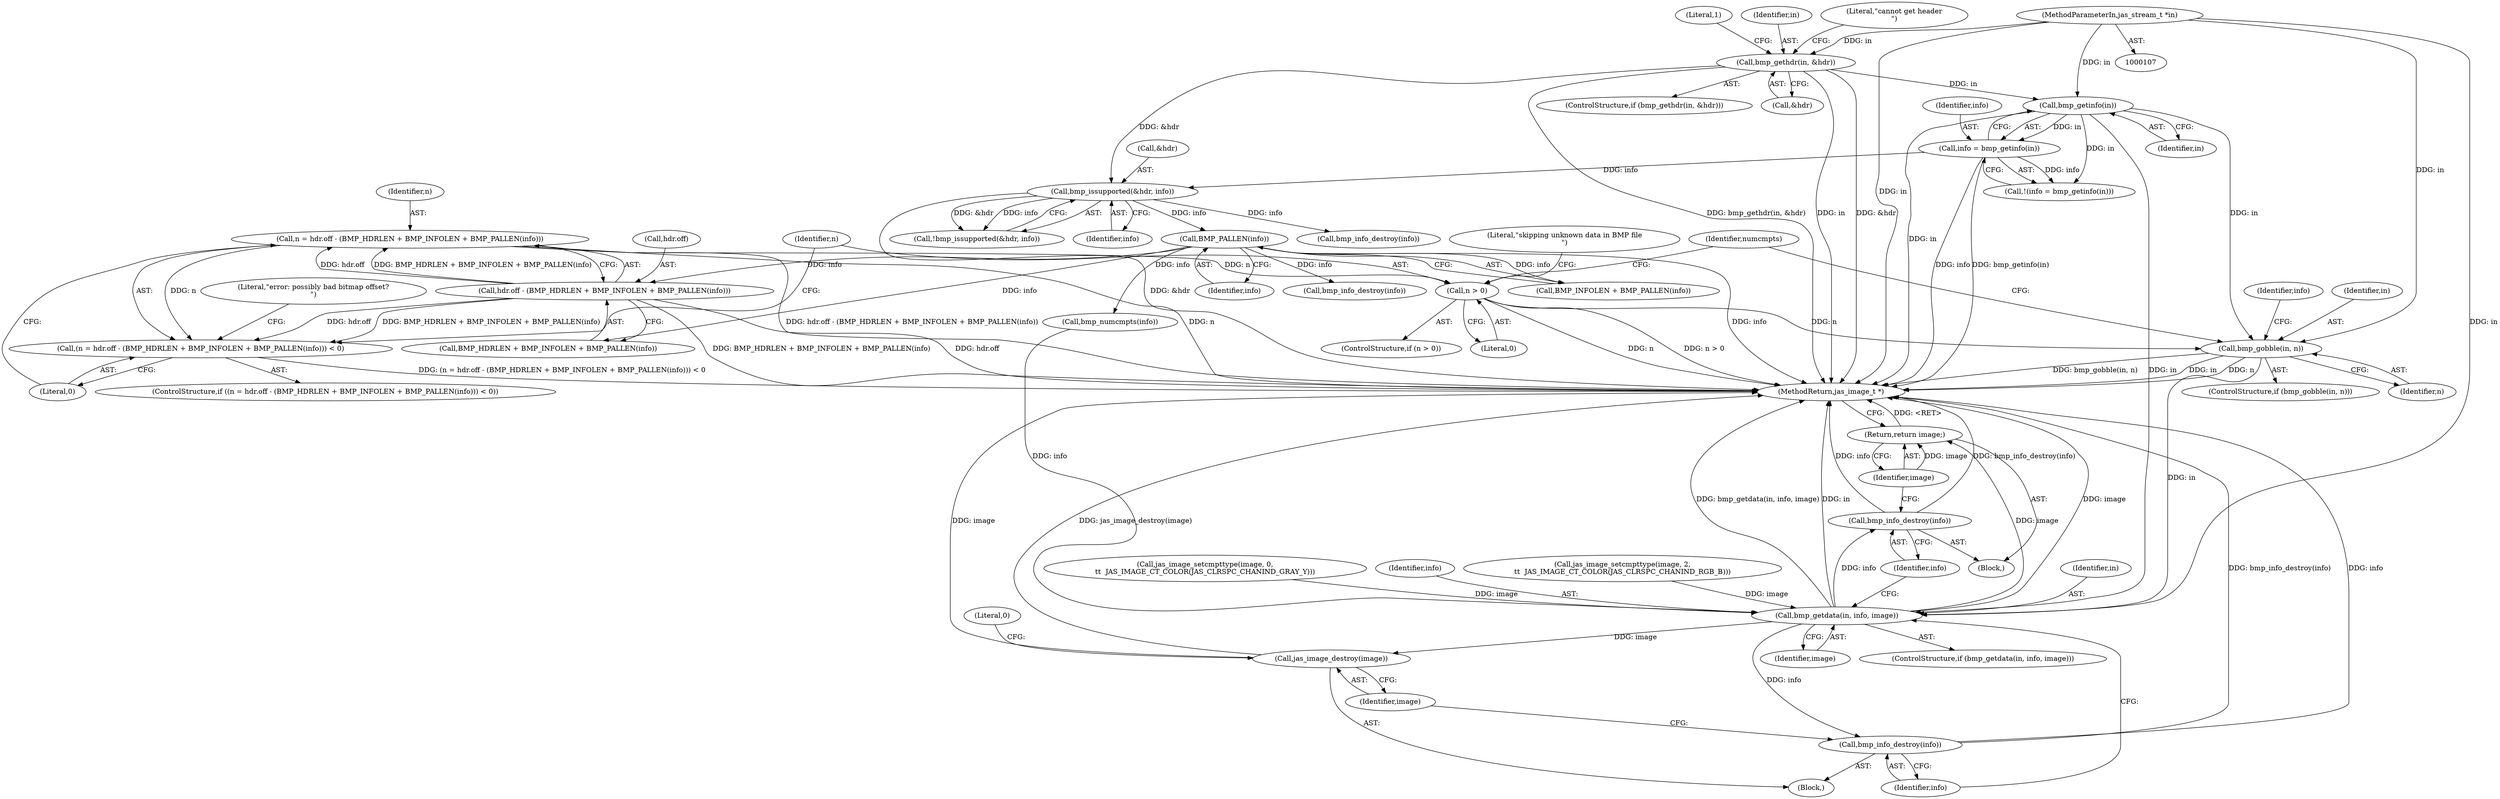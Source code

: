 digraph "1_jasper_5d66894d2313e3f3469f19066e149e08ff076698_0@integer" {
"1000232" [label="(Call,n = hdr.off - (BMP_HDRLEN + BMP_INFOLEN + BMP_PALLEN(info)))"];
"1000234" [label="(Call,hdr.off - (BMP_HDRLEN + BMP_INFOLEN + BMP_PALLEN(info)))"];
"1000242" [label="(Call,BMP_PALLEN(info))"];
"1000219" [label="(Call,bmp_issupported(&hdr, info))"];
"1000127" [label="(Call,bmp_gethdr(in, &hdr))"];
"1000108" [label="(MethodParameterIn,jas_stream_t *in)"];
"1000161" [label="(Call,info = bmp_getinfo(in))"];
"1000163" [label="(Call,bmp_getinfo(in))"];
"1000231" [label="(Call,(n = hdr.off - (BMP_HDRLEN + BMP_INFOLEN + BMP_PALLEN(info))) < 0)"];
"1000251" [label="(Call,n > 0)"];
"1000258" [label="(Call,bmp_gobble(in, n))"];
"1000378" [label="(Call,bmp_getdata(in, info, image))"];
"1000383" [label="(Call,bmp_info_destroy(info))"];
"1000385" [label="(Call,jas_image_destroy(image))"];
"1000389" [label="(Call,bmp_info_destroy(info))"];
"1000391" [label="(Return,return image;)"];
"1000268" [label="(Call,bmp_numcmpts(info))"];
"1000379" [label="(Identifier,in)"];
"1000256" [label="(Literal,\"skipping unknown data in BMP file\n\")"];
"1000219" [label="(Call,bmp_issupported(&hdr, info))"];
"1000389" [label="(Call,bmp_info_destroy(info))"];
"1000242" [label="(Call,BMP_PALLEN(info))"];
"1000386" [label="(Identifier,image)"];
"1000232" [label="(Call,n = hdr.off - (BMP_HDRLEN + BMP_INFOLEN + BMP_PALLEN(info)))"];
"1000240" [label="(Call,BMP_INFOLEN + BMP_PALLEN(info))"];
"1000372" [label="(Call,jas_image_setcmpttype(image, 0,\n\t\t  JAS_IMAGE_CT_COLOR(JAS_CLRSPC_CHANIND_GRAY_Y)))"];
"1000235" [label="(Call,hdr.off)"];
"1000161" [label="(Call,info = bmp_getinfo(in))"];
"1000393" [label="(MethodReturn,jas_image_t *)"];
"1000222" [label="(Identifier,info)"];
"1000233" [label="(Identifier,n)"];
"1000257" [label="(ControlStructure,if (bmp_gobble(in, n)))"];
"1000137" [label="(Literal,1)"];
"1000258" [label="(Call,bmp_gobble(in, n))"];
"1000234" [label="(Call,hdr.off - (BMP_HDRLEN + BMP_INFOLEN + BMP_PALLEN(info)))"];
"1000383" [label="(Call,bmp_info_destroy(info))"];
"1000244" [label="(Literal,0)"];
"1000380" [label="(Identifier,info)"];
"1000382" [label="(Block,)"];
"1000164" [label="(Identifier,in)"];
"1000247" [label="(Literal,\"error: possibly bad bitmap offset?\n\")"];
"1000163" [label="(Call,bmp_getinfo(in))"];
"1000250" [label="(ControlStructure,if (n > 0))"];
"1000218" [label="(Call,!bmp_issupported(&hdr, info))"];
"1000162" [label="(Identifier,info)"];
"1000226" [label="(Call,bmp_info_destroy(info))"];
"1000385" [label="(Call,jas_image_destroy(image))"];
"1000388" [label="(Literal,0)"];
"1000126" [label="(ControlStructure,if (bmp_gethdr(in, &hdr)))"];
"1000230" [label="(ControlStructure,if ((n = hdr.off - (BMP_HDRLEN + BMP_INFOLEN + BMP_PALLEN(info))) < 0))"];
"1000243" [label="(Identifier,info)"];
"1000381" [label="(Identifier,image)"];
"1000391" [label="(Return,return image;)"];
"1000127" [label="(Call,bmp_gethdr(in, &hdr))"];
"1000253" [label="(Literal,0)"];
"1000378" [label="(Call,bmp_getdata(in, info, image))"];
"1000252" [label="(Identifier,n)"];
"1000108" [label="(MethodParameterIn,jas_stream_t *in)"];
"1000384" [label="(Identifier,info)"];
"1000220" [label="(Call,&hdr)"];
"1000263" [label="(Identifier,info)"];
"1000128" [label="(Identifier,in)"];
"1000259" [label="(Identifier,in)"];
"1000390" [label="(Identifier,info)"];
"1000362" [label="(Call,jas_image_setcmpttype(image, 2,\n\t\t  JAS_IMAGE_CT_COLOR(JAS_CLRSPC_CHANIND_RGB_B)))"];
"1000267" [label="(Identifier,numcmpts)"];
"1000231" [label="(Call,(n = hdr.off - (BMP_HDRLEN + BMP_INFOLEN + BMP_PALLEN(info))) < 0)"];
"1000238" [label="(Call,BMP_HDRLEN + BMP_INFOLEN + BMP_PALLEN(info))"];
"1000377" [label="(ControlStructure,if (bmp_getdata(in, info, image)))"];
"1000251" [label="(Call,n > 0)"];
"1000110" [label="(Block,)"];
"1000260" [label="(Identifier,n)"];
"1000129" [label="(Call,&hdr)"];
"1000133" [label="(Literal,\"cannot get header\n\")"];
"1000160" [label="(Call,!(info = bmp_getinfo(in)))"];
"1000262" [label="(Call,bmp_info_destroy(info))"];
"1000392" [label="(Identifier,image)"];
"1000232" -> "1000231"  [label="AST: "];
"1000232" -> "1000234"  [label="CFG: "];
"1000233" -> "1000232"  [label="AST: "];
"1000234" -> "1000232"  [label="AST: "];
"1000244" -> "1000232"  [label="CFG: "];
"1000232" -> "1000393"  [label="DDG: n"];
"1000232" -> "1000393"  [label="DDG: hdr.off - (BMP_HDRLEN + BMP_INFOLEN + BMP_PALLEN(info))"];
"1000232" -> "1000231"  [label="DDG: n"];
"1000234" -> "1000232"  [label="DDG: hdr.off"];
"1000234" -> "1000232"  [label="DDG: BMP_HDRLEN + BMP_INFOLEN + BMP_PALLEN(info)"];
"1000232" -> "1000251"  [label="DDG: n"];
"1000234" -> "1000238"  [label="CFG: "];
"1000235" -> "1000234"  [label="AST: "];
"1000238" -> "1000234"  [label="AST: "];
"1000234" -> "1000393"  [label="DDG: hdr.off"];
"1000234" -> "1000393"  [label="DDG: BMP_HDRLEN + BMP_INFOLEN + BMP_PALLEN(info)"];
"1000234" -> "1000231"  [label="DDG: hdr.off"];
"1000234" -> "1000231"  [label="DDG: BMP_HDRLEN + BMP_INFOLEN + BMP_PALLEN(info)"];
"1000242" -> "1000234"  [label="DDG: info"];
"1000242" -> "1000240"  [label="AST: "];
"1000242" -> "1000243"  [label="CFG: "];
"1000243" -> "1000242"  [label="AST: "];
"1000240" -> "1000242"  [label="CFG: "];
"1000242" -> "1000393"  [label="DDG: info"];
"1000242" -> "1000238"  [label="DDG: info"];
"1000242" -> "1000240"  [label="DDG: info"];
"1000219" -> "1000242"  [label="DDG: info"];
"1000242" -> "1000262"  [label="DDG: info"];
"1000242" -> "1000268"  [label="DDG: info"];
"1000219" -> "1000218"  [label="AST: "];
"1000219" -> "1000222"  [label="CFG: "];
"1000220" -> "1000219"  [label="AST: "];
"1000222" -> "1000219"  [label="AST: "];
"1000218" -> "1000219"  [label="CFG: "];
"1000219" -> "1000393"  [label="DDG: &hdr"];
"1000219" -> "1000218"  [label="DDG: &hdr"];
"1000219" -> "1000218"  [label="DDG: info"];
"1000127" -> "1000219"  [label="DDG: &hdr"];
"1000161" -> "1000219"  [label="DDG: info"];
"1000219" -> "1000226"  [label="DDG: info"];
"1000127" -> "1000126"  [label="AST: "];
"1000127" -> "1000129"  [label="CFG: "];
"1000128" -> "1000127"  [label="AST: "];
"1000129" -> "1000127"  [label="AST: "];
"1000133" -> "1000127"  [label="CFG: "];
"1000137" -> "1000127"  [label="CFG: "];
"1000127" -> "1000393"  [label="DDG: &hdr"];
"1000127" -> "1000393"  [label="DDG: bmp_gethdr(in, &hdr)"];
"1000127" -> "1000393"  [label="DDG: in"];
"1000108" -> "1000127"  [label="DDG: in"];
"1000127" -> "1000163"  [label="DDG: in"];
"1000108" -> "1000107"  [label="AST: "];
"1000108" -> "1000393"  [label="DDG: in"];
"1000108" -> "1000163"  [label="DDG: in"];
"1000108" -> "1000258"  [label="DDG: in"];
"1000108" -> "1000378"  [label="DDG: in"];
"1000161" -> "1000160"  [label="AST: "];
"1000161" -> "1000163"  [label="CFG: "];
"1000162" -> "1000161"  [label="AST: "];
"1000163" -> "1000161"  [label="AST: "];
"1000160" -> "1000161"  [label="CFG: "];
"1000161" -> "1000393"  [label="DDG: bmp_getinfo(in)"];
"1000161" -> "1000393"  [label="DDG: info"];
"1000161" -> "1000160"  [label="DDG: info"];
"1000163" -> "1000161"  [label="DDG: in"];
"1000163" -> "1000164"  [label="CFG: "];
"1000164" -> "1000163"  [label="AST: "];
"1000163" -> "1000393"  [label="DDG: in"];
"1000163" -> "1000160"  [label="DDG: in"];
"1000163" -> "1000258"  [label="DDG: in"];
"1000163" -> "1000378"  [label="DDG: in"];
"1000231" -> "1000230"  [label="AST: "];
"1000231" -> "1000244"  [label="CFG: "];
"1000244" -> "1000231"  [label="AST: "];
"1000247" -> "1000231"  [label="CFG: "];
"1000252" -> "1000231"  [label="CFG: "];
"1000231" -> "1000393"  [label="DDG: (n = hdr.off - (BMP_HDRLEN + BMP_INFOLEN + BMP_PALLEN(info))) < 0"];
"1000251" -> "1000250"  [label="AST: "];
"1000251" -> "1000253"  [label="CFG: "];
"1000252" -> "1000251"  [label="AST: "];
"1000253" -> "1000251"  [label="AST: "];
"1000256" -> "1000251"  [label="CFG: "];
"1000267" -> "1000251"  [label="CFG: "];
"1000251" -> "1000393"  [label="DDG: n > 0"];
"1000251" -> "1000393"  [label="DDG: n"];
"1000251" -> "1000258"  [label="DDG: n"];
"1000258" -> "1000257"  [label="AST: "];
"1000258" -> "1000260"  [label="CFG: "];
"1000259" -> "1000258"  [label="AST: "];
"1000260" -> "1000258"  [label="AST: "];
"1000263" -> "1000258"  [label="CFG: "];
"1000267" -> "1000258"  [label="CFG: "];
"1000258" -> "1000393"  [label="DDG: bmp_gobble(in, n)"];
"1000258" -> "1000393"  [label="DDG: in"];
"1000258" -> "1000393"  [label="DDG: n"];
"1000258" -> "1000378"  [label="DDG: in"];
"1000378" -> "1000377"  [label="AST: "];
"1000378" -> "1000381"  [label="CFG: "];
"1000379" -> "1000378"  [label="AST: "];
"1000380" -> "1000378"  [label="AST: "];
"1000381" -> "1000378"  [label="AST: "];
"1000384" -> "1000378"  [label="CFG: "];
"1000390" -> "1000378"  [label="CFG: "];
"1000378" -> "1000393"  [label="DDG: in"];
"1000378" -> "1000393"  [label="DDG: bmp_getdata(in, info, image)"];
"1000378" -> "1000393"  [label="DDG: image"];
"1000268" -> "1000378"  [label="DDG: info"];
"1000372" -> "1000378"  [label="DDG: image"];
"1000362" -> "1000378"  [label="DDG: image"];
"1000378" -> "1000383"  [label="DDG: info"];
"1000378" -> "1000385"  [label="DDG: image"];
"1000378" -> "1000389"  [label="DDG: info"];
"1000378" -> "1000391"  [label="DDG: image"];
"1000383" -> "1000382"  [label="AST: "];
"1000383" -> "1000384"  [label="CFG: "];
"1000384" -> "1000383"  [label="AST: "];
"1000386" -> "1000383"  [label="CFG: "];
"1000383" -> "1000393"  [label="DDG: bmp_info_destroy(info)"];
"1000383" -> "1000393"  [label="DDG: info"];
"1000385" -> "1000382"  [label="AST: "];
"1000385" -> "1000386"  [label="CFG: "];
"1000386" -> "1000385"  [label="AST: "];
"1000388" -> "1000385"  [label="CFG: "];
"1000385" -> "1000393"  [label="DDG: image"];
"1000385" -> "1000393"  [label="DDG: jas_image_destroy(image)"];
"1000389" -> "1000110"  [label="AST: "];
"1000389" -> "1000390"  [label="CFG: "];
"1000390" -> "1000389"  [label="AST: "];
"1000392" -> "1000389"  [label="CFG: "];
"1000389" -> "1000393"  [label="DDG: bmp_info_destroy(info)"];
"1000389" -> "1000393"  [label="DDG: info"];
"1000391" -> "1000110"  [label="AST: "];
"1000391" -> "1000392"  [label="CFG: "];
"1000392" -> "1000391"  [label="AST: "];
"1000393" -> "1000391"  [label="CFG: "];
"1000391" -> "1000393"  [label="DDG: <RET>"];
"1000392" -> "1000391"  [label="DDG: image"];
}

